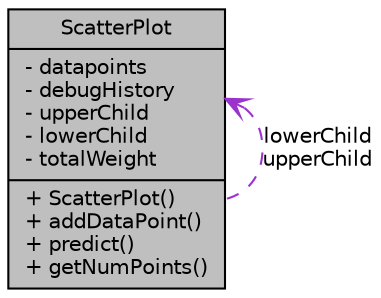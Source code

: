 digraph G
{
  edge [fontname="Helvetica",fontsize="10",labelfontname="Helvetica",labelfontsize="10"];
  node [fontname="Helvetica",fontsize="10",shape=record];
  Node1 [label="{ScatterPlot\n|- datapoints\l- debugHistory\l- upperChild\l- lowerChild\l- totalWeight\l|+ ScatterPlot()\l+ addDataPoint()\l+ predict()\l+ getNumPoints()\l}",height=0.2,width=0.4,color="black", fillcolor="grey75", style="filled" fontcolor="black"];
  Node1 -> Node1 [dir=back,color="darkorchid3",fontsize="10",style="dashed",label="lowerChild\nupperChild",arrowtail="open",fontname="Helvetica"];
}
